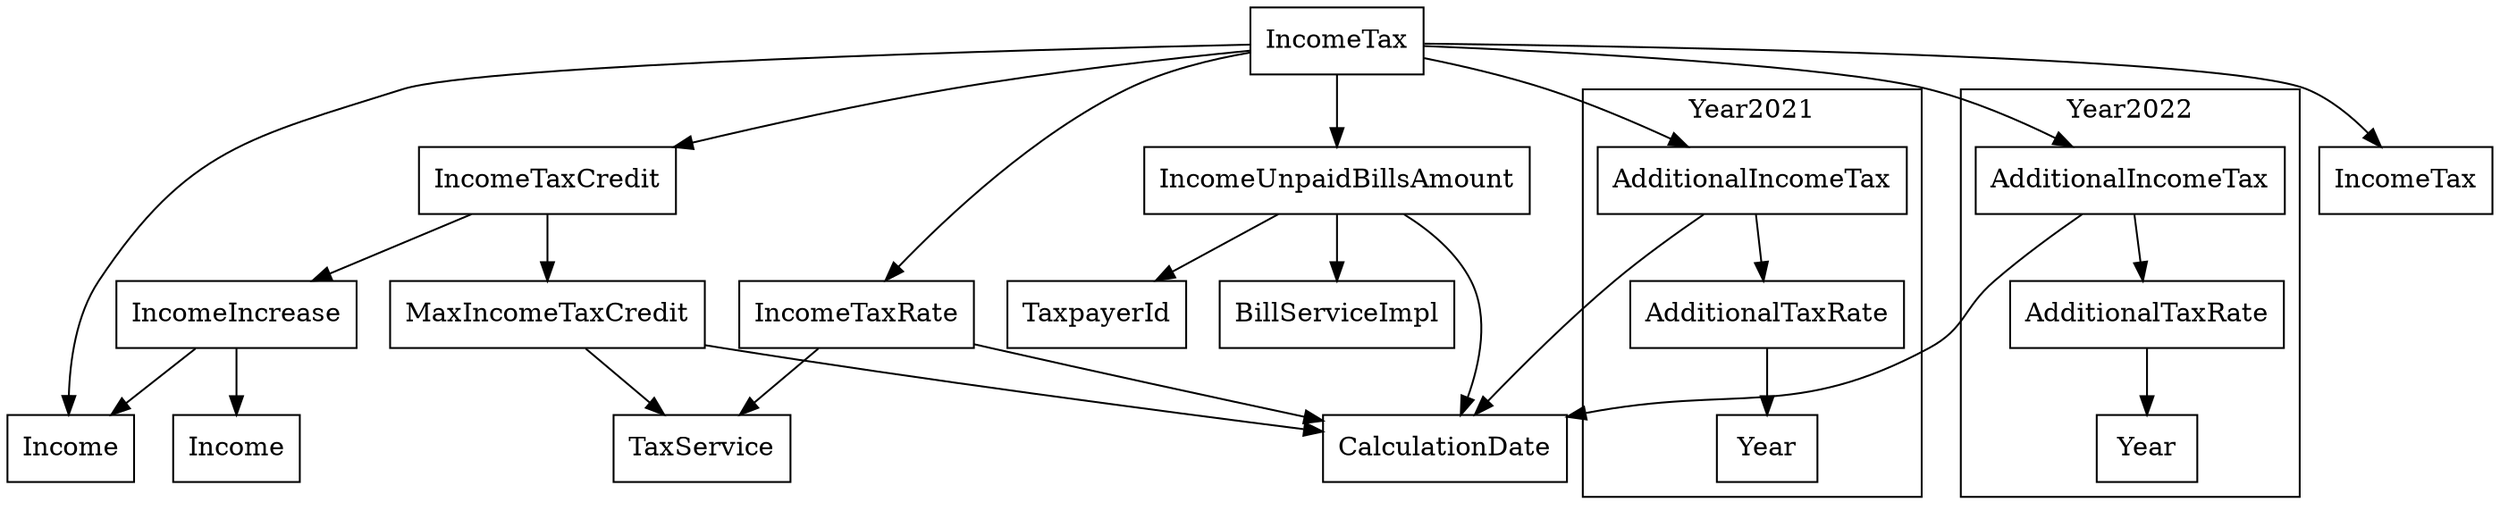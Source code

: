 digraph G {
    x1 [shape=box, label=<<FONT>CalculationDate</FONT>>]
    x2 [shape=box, label=<<FONT>Income</FONT>>]
    x3 [shape=box, label=<<FONT>TaxpayerId</FONT>>]
    x4 [shape=box, label=<<FONT>Income</FONT>>]
    x5 [shape=box, label=<<FONT>IncomeTax</FONT>>]
    x6 [shape=box, label=<<FONT>TaxService</FONT>>]
    x7 [shape=box, label=<<FONT>BillServiceImpl</FONT>>]
    x8 [shape=box, label=<<FONT>IncomeTaxRate</FONT>>]
    x9 [shape=box, label=<<FONT>IncomeIncrease</FONT>>]
    x10 [shape=box, label=<<FONT>MaxIncomeTaxCredit</FONT>>]
    x11 [shape=box, label=<<FONT>IncomeTaxCredit</FONT>>]
    x12 [shape=box, label=<<FONT>IncomeUnpaidBillsAmount</FONT>>]
    x13 [shape=box, label=<<FONT>IncomeTax</FONT>>]
    x8 -> x6
    x8 -> x1
    x9 -> x2
    x9 -> x4
    x10 -> x6
    x10 -> x1
    x11 -> x9
    x11 -> x10
    x12 -> x7
    x12 -> x3
    x12 -> x1
    x13 -> x2
    x13 -> x8
    x13 -> x11
    x13 -> x5
    x13 -> x12
    x13 -> x19
    x13 -> x16
    x15 -> x14
    x16 -> x15
    x16 -> x1
    x18 -> x17
    x19 -> x18
    x19 -> x1
    subgraph cluster0 {
        label=<Year2022>        x14 [shape=box, label=<<FONT>Year</FONT>>]
        x15 [shape=box, label=<<FONT>AdditionalTaxRate</FONT>>]
        x16 [shape=box, label=<<FONT>AdditionalIncomeTax</FONT>>]
    }
    subgraph cluster1 {
        label=<Year2021>        x17 [shape=box, label=<<FONT>Year</FONT>>]
        x18 [shape=box, label=<<FONT>AdditionalTaxRate</FONT>>]
        x19 [shape=box, label=<<FONT>AdditionalIncomeTax</FONT>>]
    }
}